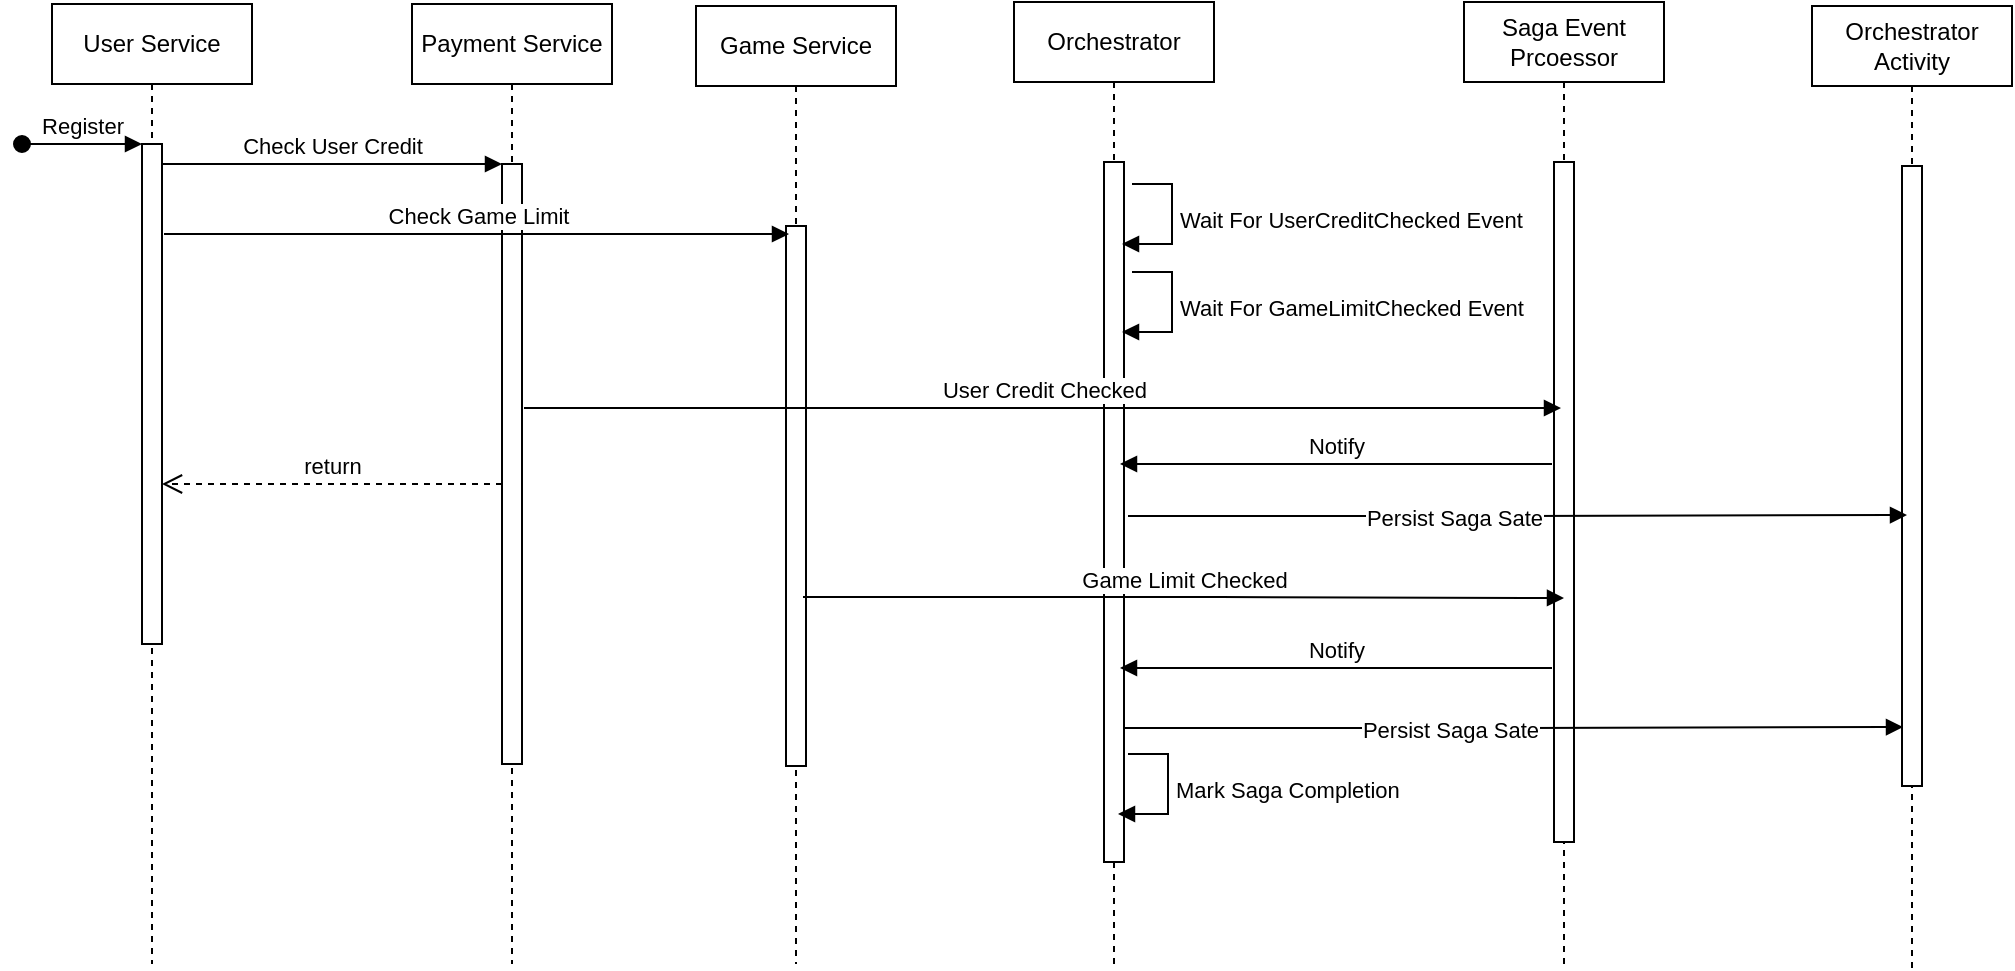<mxfile version="21.6.2" type="github">
  <diagram name="Page-1" id="2YBvvXClWsGukQMizWep">
    <mxGraphModel dx="1434" dy="754" grid="1" gridSize="10" guides="1" tooltips="1" connect="1" arrows="1" fold="1" page="1" pageScale="1" pageWidth="850" pageHeight="1100" math="0" shadow="0">
      <root>
        <mxCell id="0" />
        <mxCell id="1" parent="0" />
        <mxCell id="aM9ryv3xv72pqoxQDRHE-1" value="User Service" style="shape=umlLifeline;perimeter=lifelinePerimeter;whiteSpace=wrap;html=1;container=0;dropTarget=0;collapsible=0;recursiveResize=0;outlineConnect=0;portConstraint=eastwest;newEdgeStyle={&quot;edgeStyle&quot;:&quot;elbowEdgeStyle&quot;,&quot;elbow&quot;:&quot;vertical&quot;,&quot;curved&quot;:0,&quot;rounded&quot;:0};" parent="1" vertex="1">
          <mxGeometry x="40" y="40" width="100" height="480" as="geometry" />
        </mxCell>
        <mxCell id="aM9ryv3xv72pqoxQDRHE-2" value="" style="html=1;points=[];perimeter=orthogonalPerimeter;outlineConnect=0;targetShapes=umlLifeline;portConstraint=eastwest;newEdgeStyle={&quot;edgeStyle&quot;:&quot;elbowEdgeStyle&quot;,&quot;elbow&quot;:&quot;vertical&quot;,&quot;curved&quot;:0,&quot;rounded&quot;:0};" parent="aM9ryv3xv72pqoxQDRHE-1" vertex="1">
          <mxGeometry x="45" y="70" width="10" height="250" as="geometry" />
        </mxCell>
        <mxCell id="aM9ryv3xv72pqoxQDRHE-3" value="Register" style="html=1;verticalAlign=bottom;startArrow=oval;endArrow=block;startSize=8;edgeStyle=elbowEdgeStyle;elbow=vertical;curved=0;rounded=0;" parent="aM9ryv3xv72pqoxQDRHE-1" target="aM9ryv3xv72pqoxQDRHE-2" edge="1">
          <mxGeometry relative="1" as="geometry">
            <mxPoint x="-15" y="70" as="sourcePoint" />
          </mxGeometry>
        </mxCell>
        <mxCell id="aM9ryv3xv72pqoxQDRHE-5" value="Payment Service" style="shape=umlLifeline;perimeter=lifelinePerimeter;whiteSpace=wrap;html=1;container=0;dropTarget=0;collapsible=0;recursiveResize=0;outlineConnect=0;portConstraint=eastwest;newEdgeStyle={&quot;edgeStyle&quot;:&quot;elbowEdgeStyle&quot;,&quot;elbow&quot;:&quot;vertical&quot;,&quot;curved&quot;:0,&quot;rounded&quot;:0};" parent="1" vertex="1">
          <mxGeometry x="220" y="40" width="100" height="480" as="geometry" />
        </mxCell>
        <mxCell id="aM9ryv3xv72pqoxQDRHE-6" value="" style="html=1;points=[];perimeter=orthogonalPerimeter;outlineConnect=0;targetShapes=umlLifeline;portConstraint=eastwest;newEdgeStyle={&quot;edgeStyle&quot;:&quot;elbowEdgeStyle&quot;,&quot;elbow&quot;:&quot;vertical&quot;,&quot;curved&quot;:0,&quot;rounded&quot;:0};" parent="aM9ryv3xv72pqoxQDRHE-5" vertex="1">
          <mxGeometry x="45" y="80" width="10" height="300" as="geometry" />
        </mxCell>
        <mxCell id="aM9ryv3xv72pqoxQDRHE-7" value="Check User Credit" style="html=1;verticalAlign=bottom;endArrow=block;edgeStyle=elbowEdgeStyle;elbow=horizontal;curved=0;rounded=0;" parent="1" source="aM9ryv3xv72pqoxQDRHE-2" target="aM9ryv3xv72pqoxQDRHE-6" edge="1">
          <mxGeometry relative="1" as="geometry">
            <mxPoint x="195" y="130" as="sourcePoint" />
            <Array as="points">
              <mxPoint x="180" y="120" />
            </Array>
            <mxPoint as="offset" />
          </mxGeometry>
        </mxCell>
        <mxCell id="aM9ryv3xv72pqoxQDRHE-8" value="return" style="html=1;verticalAlign=bottom;endArrow=open;dashed=1;endSize=8;edgeStyle=elbowEdgeStyle;elbow=vertical;curved=0;rounded=0;" parent="1" source="aM9ryv3xv72pqoxQDRHE-6" target="aM9ryv3xv72pqoxQDRHE-2" edge="1">
          <mxGeometry relative="1" as="geometry">
            <mxPoint x="195" y="205" as="targetPoint" />
            <Array as="points">
              <mxPoint x="190" y="280" />
            </Array>
          </mxGeometry>
        </mxCell>
        <mxCell id="jlN3hPBVuA4AhZvyaTU4-1" value="Game Service" style="shape=umlLifeline;perimeter=lifelinePerimeter;whiteSpace=wrap;html=1;container=0;dropTarget=0;collapsible=0;recursiveResize=0;outlineConnect=0;portConstraint=eastwest;newEdgeStyle={&quot;edgeStyle&quot;:&quot;elbowEdgeStyle&quot;,&quot;elbow&quot;:&quot;vertical&quot;,&quot;curved&quot;:0,&quot;rounded&quot;:0};" vertex="1" parent="1">
          <mxGeometry x="362" y="41" width="100" height="479" as="geometry" />
        </mxCell>
        <mxCell id="jlN3hPBVuA4AhZvyaTU4-2" value="" style="html=1;points=[];perimeter=orthogonalPerimeter;outlineConnect=0;targetShapes=umlLifeline;portConstraint=eastwest;newEdgeStyle={&quot;edgeStyle&quot;:&quot;elbowEdgeStyle&quot;,&quot;elbow&quot;:&quot;vertical&quot;,&quot;curved&quot;:0,&quot;rounded&quot;:0};" vertex="1" parent="jlN3hPBVuA4AhZvyaTU4-1">
          <mxGeometry x="45" y="110" width="10" height="270" as="geometry" />
        </mxCell>
        <mxCell id="jlN3hPBVuA4AhZvyaTU4-5" value="Saga Event Prcoessor" style="shape=umlLifeline;perimeter=lifelinePerimeter;whiteSpace=wrap;html=1;container=0;dropTarget=0;collapsible=0;recursiveResize=0;outlineConnect=0;portConstraint=eastwest;newEdgeStyle={&quot;edgeStyle&quot;:&quot;elbowEdgeStyle&quot;,&quot;elbow&quot;:&quot;vertical&quot;,&quot;curved&quot;:0,&quot;rounded&quot;:0};" vertex="1" parent="1">
          <mxGeometry x="746" y="39" width="100" height="481" as="geometry" />
        </mxCell>
        <mxCell id="jlN3hPBVuA4AhZvyaTU4-6" value="" style="html=1;points=[];perimeter=orthogonalPerimeter;outlineConnect=0;targetShapes=umlLifeline;portConstraint=eastwest;newEdgeStyle={&quot;edgeStyle&quot;:&quot;elbowEdgeStyle&quot;,&quot;elbow&quot;:&quot;vertical&quot;,&quot;curved&quot;:0,&quot;rounded&quot;:0};" vertex="1" parent="jlN3hPBVuA4AhZvyaTU4-5">
          <mxGeometry x="45" y="80" width="10" height="340" as="geometry" />
        </mxCell>
        <mxCell id="jlN3hPBVuA4AhZvyaTU4-7" value="Orchestrator" style="shape=umlLifeline;perimeter=lifelinePerimeter;whiteSpace=wrap;html=1;container=0;dropTarget=0;collapsible=0;recursiveResize=0;outlineConnect=0;portConstraint=eastwest;newEdgeStyle={&quot;edgeStyle&quot;:&quot;elbowEdgeStyle&quot;,&quot;elbow&quot;:&quot;vertical&quot;,&quot;curved&quot;:0,&quot;rounded&quot;:0};" vertex="1" parent="1">
          <mxGeometry x="521" y="39" width="100" height="481" as="geometry" />
        </mxCell>
        <mxCell id="jlN3hPBVuA4AhZvyaTU4-8" value="" style="html=1;points=[];perimeter=orthogonalPerimeter;outlineConnect=0;targetShapes=umlLifeline;portConstraint=eastwest;newEdgeStyle={&quot;edgeStyle&quot;:&quot;elbowEdgeStyle&quot;,&quot;elbow&quot;:&quot;vertical&quot;,&quot;curved&quot;:0,&quot;rounded&quot;:0};" vertex="1" parent="jlN3hPBVuA4AhZvyaTU4-7">
          <mxGeometry x="45" y="80" width="10" height="350" as="geometry" />
        </mxCell>
        <mxCell id="jlN3hPBVuA4AhZvyaTU4-10" value="Wait For UserCreditChecked Event" style="html=1;align=left;spacingLeft=2;endArrow=block;rounded=0;edgeStyle=orthogonalEdgeStyle;curved=0;rounded=0;" edge="1" parent="1">
          <mxGeometry relative="1" as="geometry">
            <mxPoint x="580" y="130" as="sourcePoint" />
            <Array as="points">
              <mxPoint x="600" y="160" />
            </Array>
            <mxPoint x="575" y="160" as="targetPoint" />
          </mxGeometry>
        </mxCell>
        <mxCell id="jlN3hPBVuA4AhZvyaTU4-11" value="Wait For GameLimitChecked Event" style="html=1;align=left;spacingLeft=2;endArrow=block;rounded=0;edgeStyle=orthogonalEdgeStyle;curved=0;rounded=0;" edge="1" parent="1">
          <mxGeometry relative="1" as="geometry">
            <mxPoint x="580" y="174" as="sourcePoint" />
            <Array as="points">
              <mxPoint x="600" y="204" />
            </Array>
            <mxPoint x="575" y="204" as="targetPoint" />
          </mxGeometry>
        </mxCell>
        <mxCell id="jlN3hPBVuA4AhZvyaTU4-12" value="Check Game Limit" style="html=1;verticalAlign=bottom;endArrow=block;edgeStyle=elbowEdgeStyle;elbow=horizontal;curved=0;rounded=0;" edge="1" parent="1">
          <mxGeometry relative="1" as="geometry">
            <mxPoint x="96" y="155" as="sourcePoint" />
            <Array as="points">
              <mxPoint x="181" y="155" />
            </Array>
            <mxPoint x="408.5" y="155" as="targetPoint" />
            <mxPoint as="offset" />
          </mxGeometry>
        </mxCell>
        <mxCell id="jlN3hPBVuA4AhZvyaTU4-13" value="User Credit Checked" style="html=1;verticalAlign=bottom;endArrow=block;edgeStyle=elbowEdgeStyle;elbow=horizontal;curved=0;rounded=0;" edge="1" parent="1">
          <mxGeometry relative="1" as="geometry">
            <mxPoint x="276" y="242" as="sourcePoint" />
            <Array as="points">
              <mxPoint x="352" y="242" />
            </Array>
            <mxPoint x="794.5" y="242" as="targetPoint" />
            <mxPoint as="offset" />
          </mxGeometry>
        </mxCell>
        <mxCell id="jlN3hPBVuA4AhZvyaTU4-15" value="Game Limit Checked" style="html=1;verticalAlign=bottom;endArrow=block;edgeStyle=elbowEdgeStyle;elbow=horizontal;curved=0;rounded=0;" edge="1" parent="1">
          <mxGeometry relative="1" as="geometry">
            <mxPoint x="415.5" y="336.5" as="sourcePoint" />
            <Array as="points">
              <mxPoint x="624" y="361" />
            </Array>
            <mxPoint x="796" y="337" as="targetPoint" />
            <mxPoint as="offset" />
          </mxGeometry>
        </mxCell>
        <mxCell id="jlN3hPBVuA4AhZvyaTU4-16" value="Orchestrator Activity" style="shape=umlLifeline;perimeter=lifelinePerimeter;whiteSpace=wrap;html=1;container=0;dropTarget=0;collapsible=0;recursiveResize=0;outlineConnect=0;portConstraint=eastwest;newEdgeStyle={&quot;edgeStyle&quot;:&quot;elbowEdgeStyle&quot;,&quot;elbow&quot;:&quot;vertical&quot;,&quot;curved&quot;:0,&quot;rounded&quot;:0};" vertex="1" parent="1">
          <mxGeometry x="920" y="41" width="100" height="481" as="geometry" />
        </mxCell>
        <mxCell id="jlN3hPBVuA4AhZvyaTU4-17" value="" style="html=1;points=[];perimeter=orthogonalPerimeter;outlineConnect=0;targetShapes=umlLifeline;portConstraint=eastwest;newEdgeStyle={&quot;edgeStyle&quot;:&quot;elbowEdgeStyle&quot;,&quot;elbow&quot;:&quot;vertical&quot;,&quot;curved&quot;:0,&quot;rounded&quot;:0};" vertex="1" parent="jlN3hPBVuA4AhZvyaTU4-16">
          <mxGeometry x="45" y="80" width="10" height="310" as="geometry" />
        </mxCell>
        <mxCell id="jlN3hPBVuA4AhZvyaTU4-18" value="Notify " style="html=1;verticalAlign=bottom;endArrow=block;edgeStyle=elbowEdgeStyle;elbow=horizontal;curved=0;rounded=0;" edge="1" parent="1">
          <mxGeometry relative="1" as="geometry">
            <mxPoint x="790" y="270" as="sourcePoint" />
            <Array as="points">
              <mxPoint x="588" y="270" />
            </Array>
            <mxPoint x="574" y="270" as="targetPoint" />
            <mxPoint as="offset" />
          </mxGeometry>
        </mxCell>
        <mxCell id="jlN3hPBVuA4AhZvyaTU4-19" value="Notify " style="html=1;verticalAlign=bottom;endArrow=block;edgeStyle=elbowEdgeStyle;elbow=horizontal;curved=0;rounded=0;" edge="1" parent="1">
          <mxGeometry relative="1" as="geometry">
            <mxPoint x="790" y="372" as="sourcePoint" />
            <Array as="points">
              <mxPoint x="588" y="372" />
            </Array>
            <mxPoint x="574" y="372" as="targetPoint" />
            <mxPoint as="offset" />
          </mxGeometry>
        </mxCell>
        <mxCell id="jlN3hPBVuA4AhZvyaTU4-20" value="Persist Saga Sate" style="html=1;verticalAlign=bottom;endArrow=block;edgeStyle=elbowEdgeStyle;elbow=horizontal;curved=0;rounded=0;" edge="1" parent="1">
          <mxGeometry x="-0.164" y="-10" relative="1" as="geometry">
            <mxPoint x="578" y="296" as="sourcePoint" />
            <Array as="points" />
            <mxPoint x="967.5" y="295.5" as="targetPoint" />
            <mxPoint as="offset" />
          </mxGeometry>
        </mxCell>
        <mxCell id="jlN3hPBVuA4AhZvyaTU4-21" value="Persist Saga Sate" style="html=1;verticalAlign=bottom;endArrow=block;edgeStyle=elbowEdgeStyle;elbow=horizontal;curved=0;rounded=0;" edge="1" parent="1">
          <mxGeometry x="-0.164" y="-10" relative="1" as="geometry">
            <mxPoint x="576" y="402" as="sourcePoint" />
            <Array as="points" />
            <mxPoint x="965.5" y="401.5" as="targetPoint" />
            <mxPoint as="offset" />
          </mxGeometry>
        </mxCell>
        <mxCell id="jlN3hPBVuA4AhZvyaTU4-22" value="Mark Saga Completion" style="html=1;align=left;spacingLeft=2;endArrow=block;rounded=0;edgeStyle=orthogonalEdgeStyle;curved=0;rounded=0;" edge="1" parent="1">
          <mxGeometry relative="1" as="geometry">
            <mxPoint x="578" y="415" as="sourcePoint" />
            <Array as="points">
              <mxPoint x="598" y="445" />
            </Array>
            <mxPoint x="573" y="445" as="targetPoint" />
          </mxGeometry>
        </mxCell>
      </root>
    </mxGraphModel>
  </diagram>
</mxfile>
